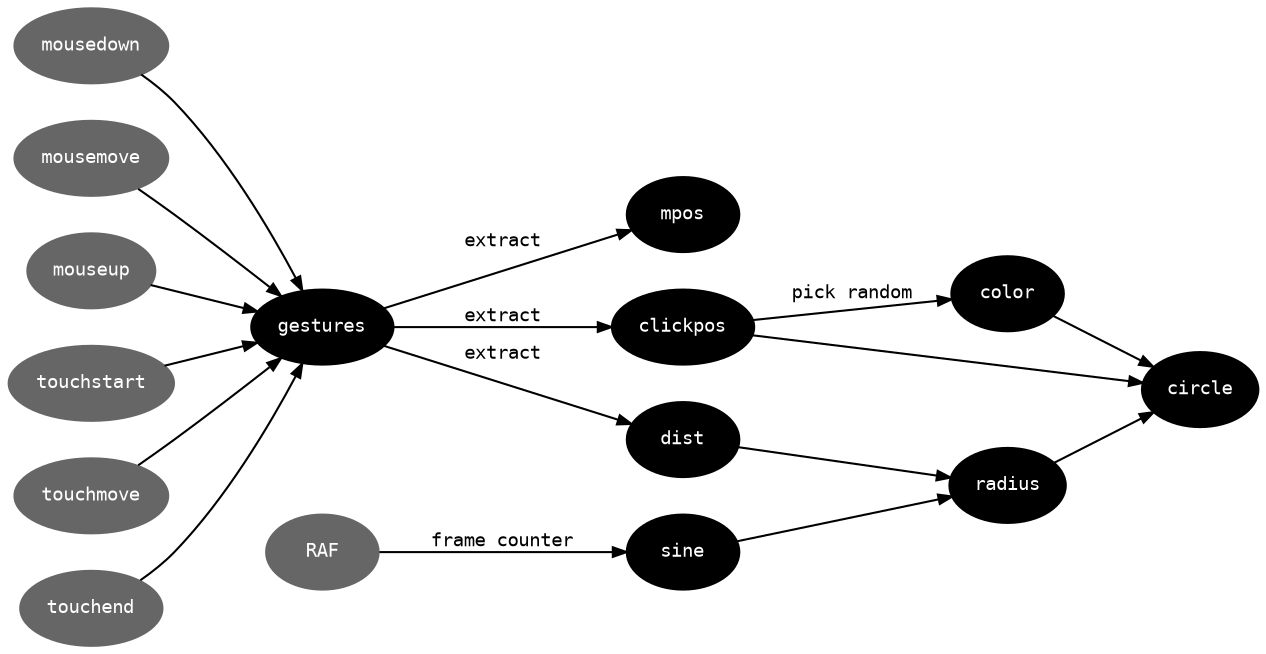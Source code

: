 digraph g {

    rankdir=LR;
    node[fontname=Inconsolata,fontsize=9,fontcolor=white,style=filled,color=black];
    edge[fontname=Inconsolata,fontsize=9,arrowsize=0.66];

    mousedown -> gestures;
    mousemove -> gestures;
    mouseup -> gestures;
    touchstart -> gestures;
    touchmove -> gestures;
    touchend -> gestures;

    gestures -> mpos[label=extract];
    gestures -> clickpos[label=extract];
    gestures -> dist[label=extract];

    clickpos -> color[label="pick random"];

    clickpos -> circle;
    radius -> circle;
    color -> circle;

    RAF -> sine[label="frame counter"];

    sine -> radius;
    dist -> radius;

    mousedown[color="#666666"];
    mousemove[color="#666666"];
    mouseup[color="#666666"];
    touchstart[color="#666666"];
    touchmove[color="#666666"];
    touchend[color="#666666"];
    RAF[color="#666666"];
}